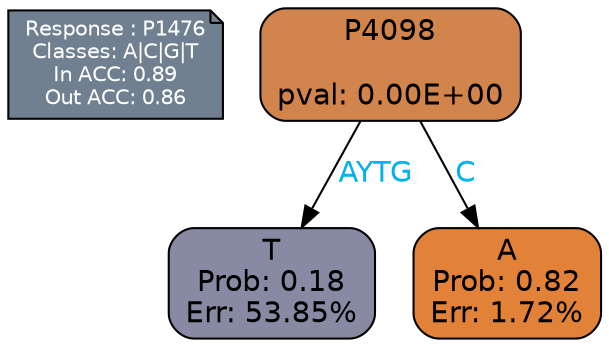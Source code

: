 digraph Tree {
node [shape=box, style="filled, rounded", color="black", fontname=helvetica] ;
graph [ranksep=equally, splines=polylines, bgcolor=transparent, dpi=600] ;
edge [fontname=helvetica] ;
LEGEND [label="Response : P1476
Classes: A|C|G|T
In ACC: 0.89
Out ACC: 0.86
",shape=note,align=left,style=filled,fillcolor="slategray",fontcolor="white",fontsize=10];1 [label="P4098

pval: 0.00E+00", fillcolor="#d1844c"] ;
2 [label="T
Prob: 0.18
Err: 53.85%", fillcolor="#878aa2"] ;
3 [label="A
Prob: 0.82
Err: 1.72%", fillcolor="#e28239"] ;
1 -> 2 [label="AYTG",fontcolor=deepskyblue2] ;
1 -> 3 [label="C",fontcolor=deepskyblue2] ;
{rank = same; 2;3;}{rank = same; LEGEND;1;}}
